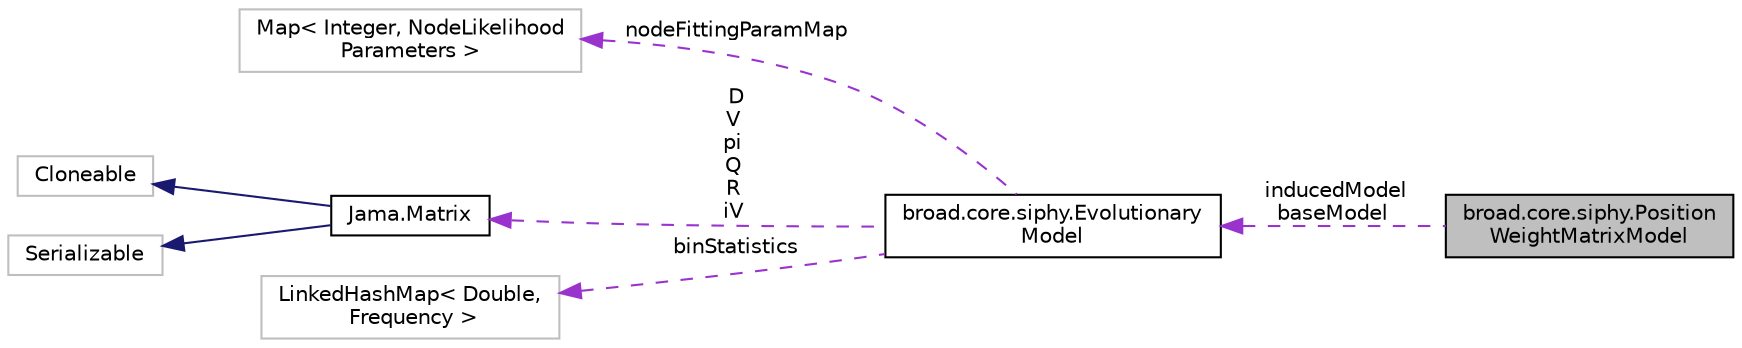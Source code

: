 digraph "broad.core.siphy.PositionWeightMatrixModel"
{
  edge [fontname="Helvetica",fontsize="10",labelfontname="Helvetica",labelfontsize="10"];
  node [fontname="Helvetica",fontsize="10",shape=record];
  rankdir="LR";
  Node1 [label="broad.core.siphy.Position\lWeightMatrixModel",height=0.2,width=0.4,color="black", fillcolor="grey75", style="filled" fontcolor="black"];
  Node2 -> Node1 [dir="back",color="darkorchid3",fontsize="10",style="dashed",label=" inducedModel\nbaseModel" ,fontname="Helvetica"];
  Node2 [label="broad.core.siphy.Evolutionary\lModel",height=0.2,width=0.4,color="black", fillcolor="white", style="filled",URL="$classbroad_1_1core_1_1siphy_1_1_evolutionary_model.html"];
  Node3 -> Node2 [dir="back",color="darkorchid3",fontsize="10",style="dashed",label=" nodeFittingParamMap" ,fontname="Helvetica"];
  Node3 [label="Map\< Integer, NodeLikelihood\lParameters \>",height=0.2,width=0.4,color="grey75", fillcolor="white", style="filled"];
  Node4 -> Node2 [dir="back",color="darkorchid3",fontsize="10",style="dashed",label=" D\nV\npi\nQ\nR\niV" ,fontname="Helvetica"];
  Node4 [label="Jama.Matrix",height=0.2,width=0.4,color="black", fillcolor="white", style="filled",URL="$class_jama_1_1_matrix.html"];
  Node5 -> Node4 [dir="back",color="midnightblue",fontsize="10",style="solid",fontname="Helvetica"];
  Node5 [label="Cloneable",height=0.2,width=0.4,color="grey75", fillcolor="white", style="filled"];
  Node6 -> Node4 [dir="back",color="midnightblue",fontsize="10",style="solid",fontname="Helvetica"];
  Node6 [label="Serializable",height=0.2,width=0.4,color="grey75", fillcolor="white", style="filled"];
  Node7 -> Node2 [dir="back",color="darkorchid3",fontsize="10",style="dashed",label=" binStatistics" ,fontname="Helvetica"];
  Node7 [label="LinkedHashMap\< Double,\l Frequency \>",height=0.2,width=0.4,color="grey75", fillcolor="white", style="filled"];
}
